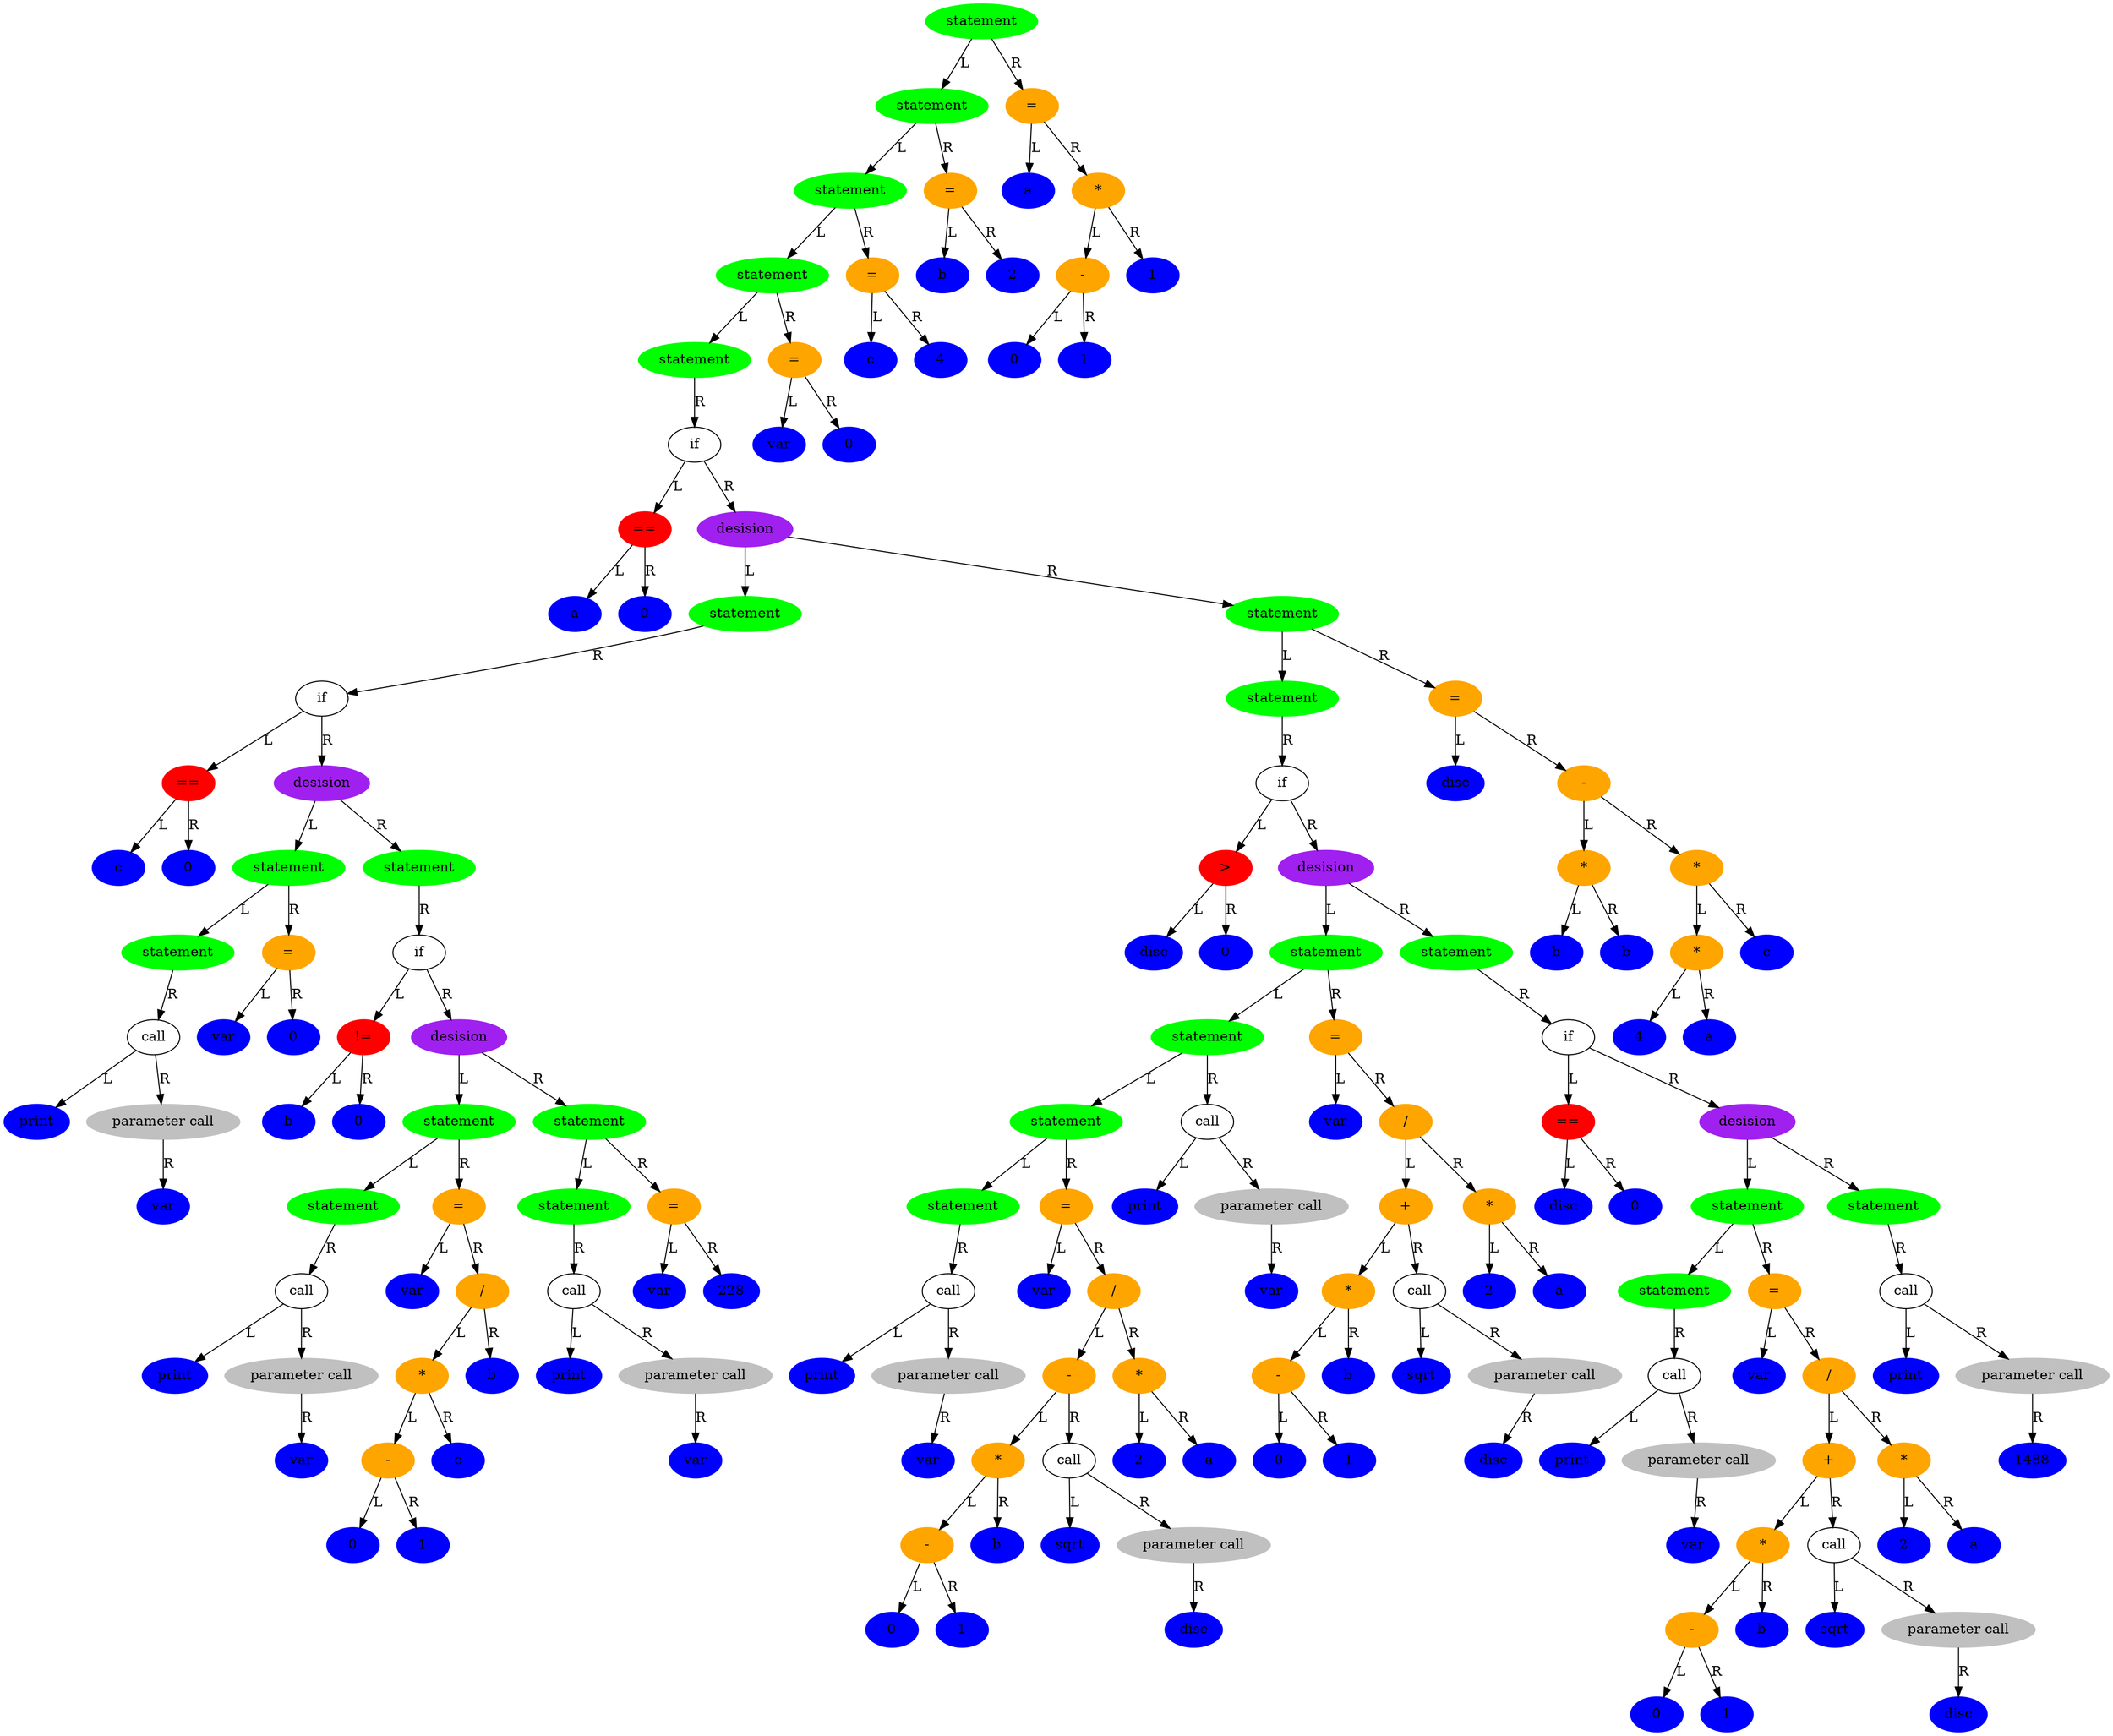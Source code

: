 digraph tree {
94759996098032 [label ="statement", style = "filled", color = "green"];
94759996098032 -> 94759996098080 [label = "L"];
94759996098080 [label ="statement", style = "filled", color = "green"];
94759996098080 -> 94759996098128 [label = "L"];
94759996098128 [label ="statement", style = "filled", color = "green"];
94759996098128 -> 94759996098176 [label = "L"];
94759996098176 [label ="statement", style = "filled", color = "green"];
94759996098176 -> 94759996098224 [label = "L"];
94759996098224 [label ="statement", style = "filled", color = "green"];
94759996098224 -> 94759996102800 [label = "R"];
94759996102800 [label ="if"];
94759996102800 -> 94759996102896 [label = "L"];
94759996102896 [label ="==", style = "filled", color = "red"];
94759996102896 -> 94759996102864 [label = "L"];
94759996102864 [label ="a", style = "filled", color = "blue"];
94759996102896 -> 94759996102928 [label = "R"];
94759996102928 [label ="0", style = "filled", color = "blue"];
94759996102800 -> 94759996098272 [label = "R"];
94759996098272 [label ="desision", style = "filled", color = "purple"];
94759996098272 -> 94759996098320 [label = "L"];
94759996098320 [label ="statement", style = "filled", color = "green"];
94759996098320 -> 94759996103024 [label = "R"];
94759996103024 [label ="if"];
94759996103024 -> 94759996103120 [label = "L"];
94759996103120 [label ="==", style = "filled", color = "red"];
94759996103120 -> 94759996103088 [label = "L"];
94759996103088 [label ="c", style = "filled", color = "blue"];
94759996103120 -> 94759996103152 [label = "R"];
94759996103152 [label ="0", style = "filled", color = "blue"];
94759996103024 -> 94759996098368 [label = "R"];
94759996098368 [label ="desision", style = "filled", color = "purple"];
94759996098368 -> 94759996098416 [label = "L"];
94759996098416 [label ="statement", style = "filled", color = "green"];
94759996098416 -> 94759996098464 [label = "L"];
94759996098464 [label ="statement", style = "filled", color = "green"];
94759996098464 -> 94759996098512 [label = "R"];
94759996098512 [label ="call"];
94759996098512 -> 94759996103376 [label = "L"];
94759996103376 [label ="print", style = "filled", color = "blue"];
94759996098512 -> 94759996098560 [label = "R"];
94759996098560 [label ="parameter call", style = "filled", color = "grey"];
94759996098560 -> 94759996103440 [label = "R"];
94759996103440 [label ="var", style = "filled", color = "blue"];
94759996098416 -> 94759996103280 [label = "R"];
94759996103280 [label ="=", style = "filled", color = "orange"];
94759996103280 -> 94759996103248 [label = "L"];
94759996103248 [label ="var", style = "filled", color = "blue"];
94759996103280 -> 94759996103312 [label = "R"];
94759996103312 [label ="0", style = "filled", color = "blue"];
94759996098368 -> 94759996098608 [label = "R"];
94759996098608 [label ="statement", style = "filled", color = "green"];
94759996098608 -> 94759996103632 [label = "R"];
94759996103632 [label ="if"];
94759996103632 -> 94759996103728 [label = "L"];
94759996103728 [label ="!=", style = "filled", color = "red"];
94759996103728 -> 94759996103696 [label = "L"];
94759996103696 [label ="b", style = "filled", color = "blue"];
94759996103728 -> 94759996103760 [label = "R"];
94759996103760 [label ="0", style = "filled", color = "blue"];
94759996103632 -> 94759996098656 [label = "R"];
94759996098656 [label ="desision", style = "filled", color = "purple"];
94759996098656 -> 94759996098704 [label = "L"];
94759996098704 [label ="statement", style = "filled", color = "green"];
94759996098704 -> 94759996098752 [label = "L"];
94759996098752 [label ="statement", style = "filled", color = "green"];
94759996098752 -> 94759996098800 [label = "R"];
94759996098800 [label ="call"];
94759996098800 -> 94759996104240 [label = "L"];
94759996104240 [label ="print", style = "filled", color = "blue"];
94759996098800 -> 94759996098848 [label = "R"];
94759996098848 [label ="parameter call", style = "filled", color = "grey"];
94759996098848 -> 94759996104304 [label = "R"];
94759996104304 [label ="var", style = "filled", color = "blue"];
94759996098704 -> 94759996103888 [label = "R"];
94759996103888 [label ="=", style = "filled", color = "orange"];
94759996103888 -> 94759996103856 [label = "L"];
94759996103856 [label ="var", style = "filled", color = "blue"];
94759996103888 -> 94759996104144 [label = "R"];
94759996104144 [label ="/", style = "filled", color = "orange"];
94759996104144 -> 94759996104080 [label = "L"];
94759996104080 [label ="*", style = "filled", color = "orange"];
94759996104080 -> 94759996103984 [label = "L"];
94759996103984 [label ="-", style = "filled", color = "orange"];
94759996103984 -> 94759996103952 [label = "L"];
94759996103952 [label ="0", style = "filled", color = "blue"];
94759996103984 -> 94759996104016 [label = "R"];
94759996104016 [label ="1", style = "filled", color = "blue"];
94759996104080 -> 94759996104112 [label = "R"];
94759996104112 [label ="c", style = "filled", color = "blue"];
94759996104144 -> 94759996104176 [label = "R"];
94759996104176 [label ="b", style = "filled", color = "blue"];
94759996098656 -> 94759996098896 [label = "R"];
94759996098896 [label ="statement", style = "filled", color = "green"];
94759996098896 -> 94759996098944 [label = "L"];
94759996098944 [label ="statement", style = "filled", color = "green"];
94759996098944 -> 94759996098992 [label = "R"];
94759996098992 [label ="call"];
94759996098992 -> 94759996104624 [label = "L"];
94759996104624 [label ="print", style = "filled", color = "blue"];
94759996098992 -> 94759996099040 [label = "R"];
94759996099040 [label ="parameter call", style = "filled", color = "grey"];
94759996099040 -> 94759996104688 [label = "R"];
94759996104688 [label ="var", style = "filled", color = "blue"];
94759996098896 -> 94759996104528 [label = "R"];
94759996104528 [label ="=", style = "filled", color = "orange"];
94759996104528 -> 94759996104496 [label = "L"];
94759996104496 [label ="var", style = "filled", color = "blue"];
94759996104528 -> 94759996104560 [label = "R"];
94759996104560 [label ="228", style = "filled", color = "blue"];
94759996098272 -> 94759996099088 [label = "R"];
94759996099088 [label ="statement", style = "filled", color = "green"];
94759996099088 -> 94759996099136 [label = "L"];
94759996099136 [label ="statement", style = "filled", color = "green"];
94759996099136 -> 94759996105328 [label = "R"];
94759996105328 [label ="if"];
94759996105328 -> 94759996105424 [label = "L"];
94759996105424 [label =">", style = "filled", color = "red"];
94759996105424 -> 94759996105392 [label = "L"];
94759996105392 [label ="disc", style = "filled", color = "blue"];
94759996105424 -> 94759996105456 [label = "R"];
94759996105456 [label ="0", style = "filled", color = "blue"];
94759996105328 -> 94759996099184 [label = "R"];
94759996099184 [label ="desision", style = "filled", color = "purple"];
94759996099184 -> 94759996099232 [label = "L"];
94759996099232 [label ="statement", style = "filled", color = "green"];
94759996099232 -> 94759996099376 [label = "L"];
94759996099376 [label ="statement", style = "filled", color = "green"];
94759996099376 -> 94759996099520 [label = "L"];
94759996099520 [label ="statement", style = "filled", color = "green"];
94759996099520 -> 94759996099664 [label = "L"];
94759996099664 [label ="statement", style = "filled", color = "green"];
94759996099664 -> 94759996099712 [label = "R"];
94759996099712 [label ="call"];
94759996099712 -> 94759996107184 [label = "L"];
94759996107184 [label ="print", style = "filled", color = "blue"];
94759996099712 -> 94759996099760 [label = "R"];
94759996099760 [label ="parameter call", style = "filled", color = "grey"];
94759996099760 -> 94759996107248 [label = "R"];
94759996107248 [label ="var", style = "filled", color = "blue"];
94759996099520 -> 94759996106480 [label = "R"];
94759996106480 [label ="=", style = "filled", color = "orange"];
94759996106480 -> 94759996106448 [label = "L"];
94759996106448 [label ="var", style = "filled", color = "blue"];
94759996106480 -> 94759996106960 [label = "R"];
94759996106960 [label ="/", style = "filled", color = "orange"];
94759996106960 -> 94759996106768 [label = "L"];
94759996106768 [label ="-", style = "filled", color = "orange"];
94759996106768 -> 94759996106704 [label = "L"];
94759996106704 [label ="*", style = "filled", color = "orange"];
94759996106704 -> 94759996106608 [label = "L"];
94759996106608 [label ="-", style = "filled", color = "orange"];
94759996106608 -> 94759996106576 [label = "L"];
94759996106576 [label ="0", style = "filled", color = "blue"];
94759996106608 -> 94759996106640 [label = "R"];
94759996106640 [label ="1", style = "filled", color = "blue"];
94759996106704 -> 94759996106736 [label = "R"];
94759996106736 [label ="b", style = "filled", color = "blue"];
94759996106768 -> 94759996099568 [label = "R"];
94759996099568 [label ="call"];
94759996099568 -> 94759996106800 [label = "L"];
94759996106800 [label ="sqrt", style = "filled", color = "blue"];
94759996099568 -> 94759996099616 [label = "R"];
94759996099616 [label ="parameter call", style = "filled", color = "grey"];
94759996099616 -> 94759996106864 [label = "R"];
94759996106864 [label ="disc", style = "filled", color = "blue"];
94759996106960 -> 94759996107056 [label = "R"];
94759996107056 [label ="*", style = "filled", color = "orange"];
94759996107056 -> 94759996107024 [label = "L"];
94759996107024 [label ="2", style = "filled", color = "blue"];
94759996107056 -> 94759996107088 [label = "R"];
94759996107088 [label ="a", style = "filled", color = "blue"];
94759996099376 -> 94759996099424 [label = "R"];
94759996099424 [label ="call"];
94759996099424 -> 94759996106288 [label = "L"];
94759996106288 [label ="print", style = "filled", color = "blue"];
94759996099424 -> 94759996099472 [label = "R"];
94759996099472 [label ="parameter call", style = "filled", color = "grey"];
94759996099472 -> 94759996106352 [label = "R"];
94759996106352 [label ="var", style = "filled", color = "blue"];
94759996099232 -> 94759996105584 [label = "R"];
94759996105584 [label ="=", style = "filled", color = "orange"];
94759996105584 -> 94759996105552 [label = "L"];
94759996105552 [label ="var", style = "filled", color = "blue"];
94759996105584 -> 94759996106064 [label = "R"];
94759996106064 [label ="/", style = "filled", color = "orange"];
94759996106064 -> 94759996105872 [label = "L"];
94759996105872 [label ="+", style = "filled", color = "orange"];
94759996105872 -> 94759996105808 [label = "L"];
94759996105808 [label ="*", style = "filled", color = "orange"];
94759996105808 -> 94759996105712 [label = "L"];
94759996105712 [label ="-", style = "filled", color = "orange"];
94759996105712 -> 94759996105680 [label = "L"];
94759996105680 [label ="0", style = "filled", color = "blue"];
94759996105712 -> 94759996105744 [label = "R"];
94759996105744 [label ="1", style = "filled", color = "blue"];
94759996105808 -> 94759996105840 [label = "R"];
94759996105840 [label ="b", style = "filled", color = "blue"];
94759996105872 -> 94759996099280 [label = "R"];
94759996099280 [label ="call"];
94759996099280 -> 94759996105904 [label = "L"];
94759996105904 [label ="sqrt", style = "filled", color = "blue"];
94759996099280 -> 94759996099328 [label = "R"];
94759996099328 [label ="parameter call", style = "filled", color = "grey"];
94759996099328 -> 94759996105968 [label = "R"];
94759996105968 [label ="disc", style = "filled", color = "blue"];
94759996106064 -> 94759996106160 [label = "R"];
94759996106160 [label ="*", style = "filled", color = "orange"];
94759996106160 -> 94759996106128 [label = "L"];
94759996106128 [label ="2", style = "filled", color = "blue"];
94759996106160 -> 94759996106192 [label = "R"];
94759996106192 [label ="a", style = "filled", color = "blue"];
94759996099184 -> 94759996099808 [label = "R"];
94759996099808 [label ="statement", style = "filled", color = "green"];
94759996099808 -> 94759996107440 [label = "R"];
94759996107440 [label ="if"];
94759996107440 -> 94759996107536 [label = "L"];
94759996107536 [label ="==", style = "filled", color = "red"];
94759996107536 -> 94759996107504 [label = "L"];
94759996107504 [label ="disc", style = "filled", color = "blue"];
94759996107536 -> 94759996107568 [label = "R"];
94759996107568 [label ="0", style = "filled", color = "blue"];
94759996107440 -> 94759996099856 [label = "R"];
94759996099856 [label ="desision", style = "filled", color = "purple"];
94759996099856 -> 94759996099904 [label = "L"];
94759996099904 [label ="statement", style = "filled", color = "green"];
94759996099904 -> 94759996100048 [label = "L"];
94759996100048 [label ="statement", style = "filled", color = "green"];
94759996100048 -> 94759996100096 [label = "R"];
94759996100096 [label ="call"];
94759996100096 -> 94759996108400 [label = "L"];
94759996108400 [label ="print", style = "filled", color = "blue"];
94759996100096 -> 94759996100144 [label = "R"];
94759996100144 [label ="parameter call", style = "filled", color = "grey"];
94759996100144 -> 94759996108464 [label = "R"];
94759996108464 [label ="var", style = "filled", color = "blue"];
94759996099904 -> 94759996107696 [label = "R"];
94759996107696 [label ="=", style = "filled", color = "orange"];
94759996107696 -> 94759996107664 [label = "L"];
94759996107664 [label ="var", style = "filled", color = "blue"];
94759996107696 -> 94759996108176 [label = "R"];
94759996108176 [label ="/", style = "filled", color = "orange"];
94759996108176 -> 94759996107984 [label = "L"];
94759996107984 [label ="+", style = "filled", color = "orange"];
94759996107984 -> 94759996107920 [label = "L"];
94759996107920 [label ="*", style = "filled", color = "orange"];
94759996107920 -> 94759996107824 [label = "L"];
94759996107824 [label ="-", style = "filled", color = "orange"];
94759996107824 -> 94759996107792 [label = "L"];
94759996107792 [label ="0", style = "filled", color = "blue"];
94759996107824 -> 94759996107856 [label = "R"];
94759996107856 [label ="1", style = "filled", color = "blue"];
94759996107920 -> 94759996107952 [label = "R"];
94759996107952 [label ="b", style = "filled", color = "blue"];
94759996107984 -> 94759996099952 [label = "R"];
94759996099952 [label ="call"];
94759996099952 -> 94759996108016 [label = "L"];
94759996108016 [label ="sqrt", style = "filled", color = "blue"];
94759996099952 -> 94759996100000 [label = "R"];
94759996100000 [label ="parameter call", style = "filled", color = "grey"];
94759996100000 -> 94759996108080 [label = "R"];
94759996108080 [label ="disc", style = "filled", color = "blue"];
94759996108176 -> 94759996108272 [label = "R"];
94759996108272 [label ="*", style = "filled", color = "orange"];
94759996108272 -> 94759996108240 [label = "L"];
94759996108240 [label ="2", style = "filled", color = "blue"];
94759996108272 -> 94759996108304 [label = "R"];
94759996108304 [label ="a", style = "filled", color = "blue"];
94759996099856 -> 94759996100192 [label = "R"];
94759996100192 [label ="statement", style = "filled", color = "green"];
94759996100192 -> 94759996100240 [label = "R"];
94759996100240 [label ="call"];
94759996100240 -> 94759996108656 [label = "L"];
94759996108656 [label ="print", style = "filled", color = "blue"];
94759996100240 -> 94759996100288 [label = "R"];
94759996100288 [label ="parameter call", style = "filled", color = "grey"];
94759996100288 -> 94759996108720 [label = "R"];
94759996108720 [label ="1488", style = "filled", color = "blue"];
94759996099088 -> 94759996104976 [label = "R"];
94759996104976 [label ="=", style = "filled", color = "orange"];
94759996104976 -> 94759996104944 [label = "L"];
94759996104944 [label ="disc", style = "filled", color = "blue"];
94759996104976 -> 94759996105104 [label = "R"];
94759996105104 [label ="-", style = "filled", color = "orange"];
94759996105104 -> 94759996105040 [label = "L"];
94759996105040 [label ="*", style = "filled", color = "orange"];
94759996105040 -> 94759996105008 [label = "L"];
94759996105008 [label ="b", style = "filled", color = "blue"];
94759996105040 -> 94759996105072 [label = "R"];
94759996105072 [label ="b", style = "filled", color = "blue"];
94759996105104 -> 94759996105232 [label = "R"];
94759996105232 [label ="*", style = "filled", color = "orange"];
94759996105232 -> 94759996105168 [label = "L"];
94759996105168 [label ="*", style = "filled", color = "orange"];
94759996105168 -> 94759996105136 [label = "L"];
94759996105136 [label ="4", style = "filled", color = "blue"];
94759996105168 -> 94759996105200 [label = "R"];
94759996105200 [label ="a", style = "filled", color = "blue"];
94759996105232 -> 94759996105264 [label = "R"];
94759996105264 [label ="c", style = "filled", color = "blue"];
94759996098176 -> 94759996102704 [label = "R"];
94759996102704 [label ="=", style = "filled", color = "orange"];
94759996102704 -> 94759996102672 [label = "L"];
94759996102672 [label ="var", style = "filled", color = "blue"];
94759996102704 -> 94759996102736 [label = "R"];
94759996102736 [label ="0", style = "filled", color = "blue"];
94759996098128 -> 94759996102576 [label = "R"];
94759996102576 [label ="=", style = "filled", color = "orange"];
94759996102576 -> 94759996102544 [label = "L"];
94759996102544 [label ="c", style = "filled", color = "blue"];
94759996102576 -> 94759996102608 [label = "R"];
94759996102608 [label ="4", style = "filled", color = "blue"];
94759996098080 -> 94759996102448 [label = "R"];
94759996102448 [label ="=", style = "filled", color = "orange"];
94759996102448 -> 94759996102416 [label = "L"];
94759996102416 [label ="b", style = "filled", color = "blue"];
94759996102448 -> 94759996102480 [label = "R"];
94759996102480 [label ="2", style = "filled", color = "blue"];
94759996098032 -> 94759996102128 [label = "R"];
94759996102128 [label ="=", style = "filled", color = "orange"];
94759996102128 -> 94759996102096 [label = "L"];
94759996102096 [label ="a", style = "filled", color = "blue"];
94759996102128 -> 94759996102320 [label = "R"];
94759996102320 [label ="*", style = "filled", color = "orange"];
94759996102320 -> 94759996102224 [label = "L"];
94759996102224 [label ="-", style = "filled", color = "orange"];
94759996102224 -> 94759996102192 [label = "L"];
94759996102192 [label ="0", style = "filled", color = "blue"];
94759996102224 -> 94759996102256 [label = "R"];
94759996102256 [label ="1", style = "filled", color = "blue"];
94759996102320 -> 94759996102352 [label = "R"];
94759996102352 [label ="1", style = "filled", color = "blue"];

}